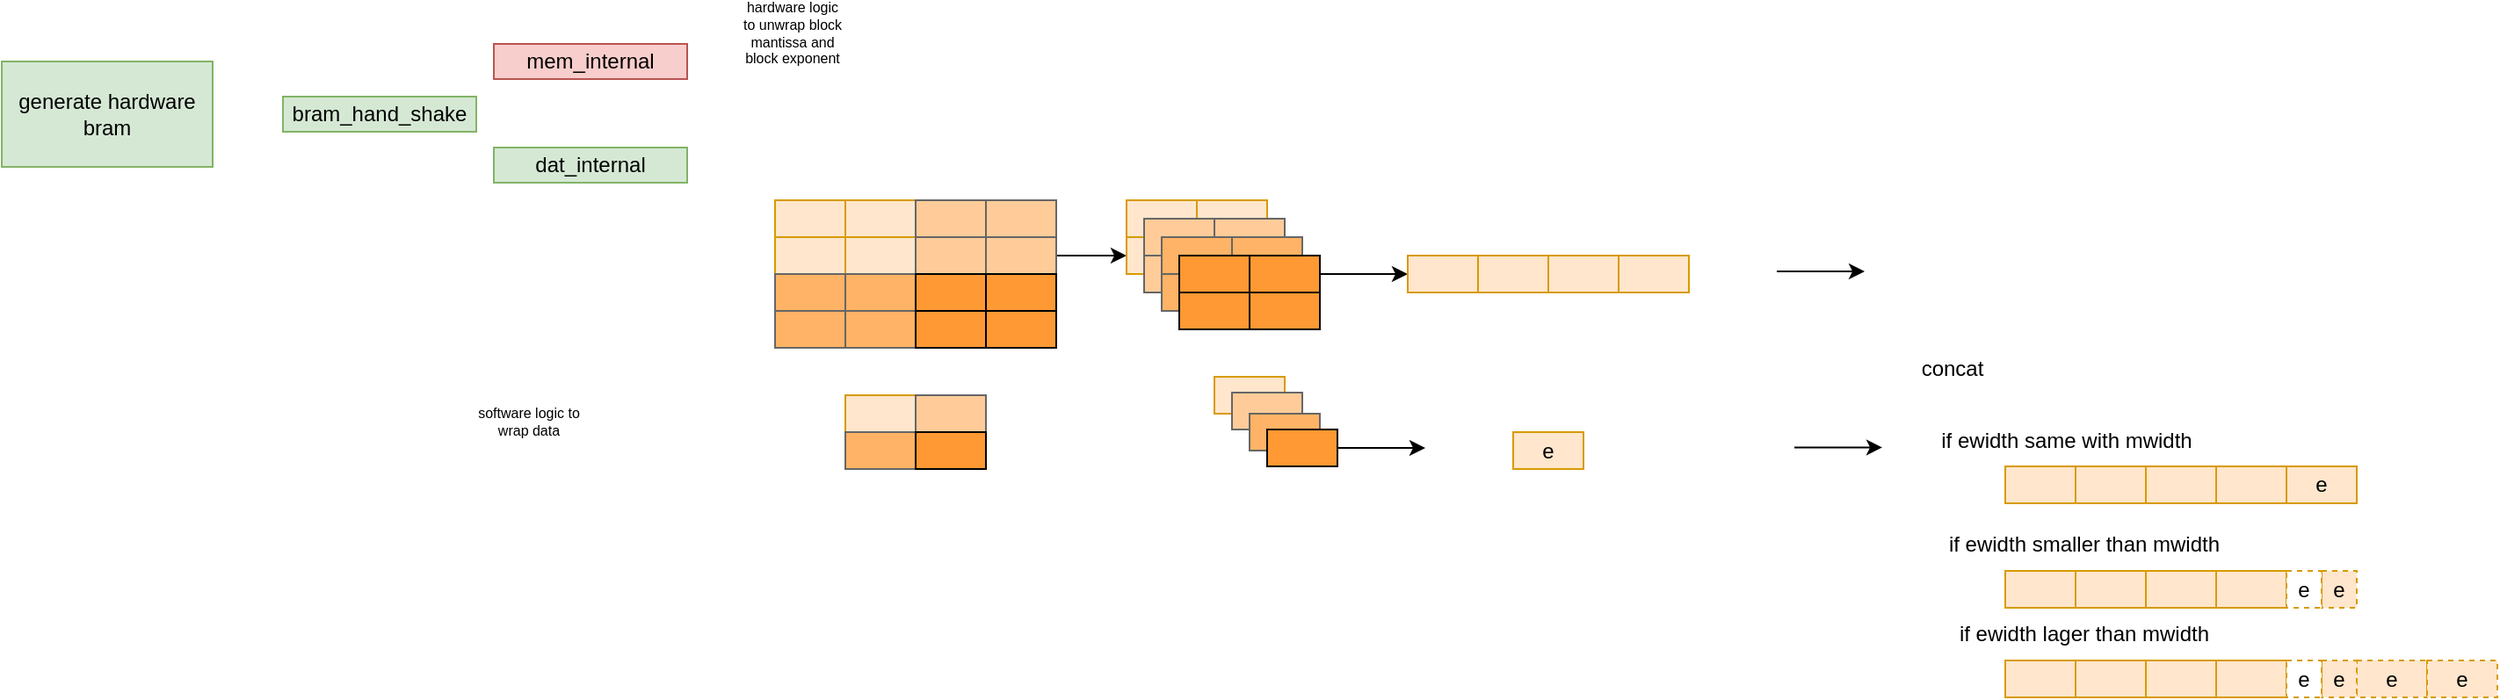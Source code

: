 <mxfile>
    <diagram id="D4CWsfblKbNNvnaIkpsd" name="Page-1">
        <mxGraphModel dx="408" dy="561" grid="1" gridSize="10" guides="1" tooltips="1" connect="1" arrows="1" fold="1" page="1" pageScale="1" pageWidth="827" pageHeight="1169" math="0" shadow="0">
            <root>
                <mxCell id="0"/>
                <mxCell id="1" parent="0"/>
                <mxCell id="30" value="generate hardware bram" style="rounded=0;whiteSpace=wrap;html=1;fillColor=#d5e8d4;strokeColor=#82b366;" parent="1" vertex="1">
                    <mxGeometry x="120" y="1200" width="120" height="60" as="geometry"/>
                </mxCell>
                <mxCell id="52" value="bram_hand_shake" style="rounded=0;whiteSpace=wrap;html=1;fillColor=#d5e8d4;strokeColor=#82b366;" parent="1" vertex="1">
                    <mxGeometry x="280" y="1220" width="110" height="20" as="geometry"/>
                </mxCell>
                <mxCell id="55" value="mem_internal" style="rounded=0;whiteSpace=wrap;html=1;fillColor=#f8cecc;strokeColor=#b85450;" parent="1" vertex="1">
                    <mxGeometry x="400" y="1190" width="110" height="20" as="geometry"/>
                </mxCell>
                <mxCell id="56" value="dat_internal" style="rounded=0;whiteSpace=wrap;html=1;fillColor=#d5e8d4;strokeColor=#82b366;" parent="1" vertex="1">
                    <mxGeometry x="400" y="1249" width="110" height="20" as="geometry"/>
                </mxCell>
                <mxCell id="59" value="software logic to wrap data" style="text;strokeColor=none;align=center;fillColor=none;html=1;verticalAlign=middle;whiteSpace=wrap;rounded=0;fontSize=8;fontColor=#000000;" parent="1" vertex="1">
                    <mxGeometry x="390" y="1390" width="60" height="30" as="geometry"/>
                </mxCell>
                <mxCell id="60" value="hardware logic to unwrap block mantissa and block exponent" style="text;strokeColor=none;align=center;fillColor=none;html=1;verticalAlign=middle;whiteSpace=wrap;rounded=0;fontSize=8;fontColor=#000000;" parent="1" vertex="1">
                    <mxGeometry x="540" y="1169" width="60" height="30" as="geometry"/>
                </mxCell>
                <mxCell id="101" value="" style="rounded=0;whiteSpace=wrap;html=1;fillColor=#FFE6CC;strokeColor=#d79b00;" parent="1" vertex="1">
                    <mxGeometry x="560" y="1279" width="40" height="21" as="geometry"/>
                </mxCell>
                <mxCell id="102" value="" style="rounded=0;whiteSpace=wrap;html=1;fillColor=#FFE6CC;strokeColor=#d79b00;" parent="1" vertex="1">
                    <mxGeometry x="560" y="1300" width="40" height="21" as="geometry"/>
                </mxCell>
                <mxCell id="103" value="" style="rounded=0;whiteSpace=wrap;html=1;fillColor=#FFB366;strokeColor=#666666;fontColor=#333333;" parent="1" vertex="1">
                    <mxGeometry x="560" y="1321" width="40" height="21" as="geometry"/>
                </mxCell>
                <mxCell id="104" value="" style="rounded=0;whiteSpace=wrap;html=1;fillColor=#FFB366;strokeColor=#666666;fontColor=#333333;" parent="1" vertex="1">
                    <mxGeometry x="560" y="1342" width="40" height="21" as="geometry"/>
                </mxCell>
                <mxCell id="105" value="" style="rounded=0;whiteSpace=wrap;html=1;fillColor=#FFCC99;strokeColor=#666666;fontColor=#333333;" parent="1" vertex="1">
                    <mxGeometry x="680" y="1279" width="40" height="21" as="geometry"/>
                </mxCell>
                <mxCell id="118" style="edgeStyle=none;html=1;" edge="1" parent="1" source="106">
                    <mxGeometry relative="1" as="geometry">
                        <mxPoint x="760" y="1310.5" as="targetPoint"/>
                    </mxGeometry>
                </mxCell>
                <mxCell id="106" value="" style="rounded=0;whiteSpace=wrap;html=1;fillColor=#FFCC99;strokeColor=#666666;fontColor=#333333;" parent="1" vertex="1">
                    <mxGeometry x="680" y="1300" width="40" height="21" as="geometry"/>
                </mxCell>
                <mxCell id="107" value="" style="rounded=0;whiteSpace=wrap;html=1;fillColor=#FF9933;strokeColor=#000000;" parent="1" vertex="1">
                    <mxGeometry x="680" y="1321" width="40" height="21" as="geometry"/>
                </mxCell>
                <mxCell id="108" value="" style="rounded=0;whiteSpace=wrap;html=1;fillColor=#FF9933;strokeColor=#000000;" parent="1" vertex="1">
                    <mxGeometry x="680" y="1342" width="40" height="21" as="geometry"/>
                </mxCell>
                <mxCell id="110" value="" style="rounded=0;whiteSpace=wrap;html=1;fillColor=#FFE6CC;strokeColor=#d79b00;" vertex="1" parent="1">
                    <mxGeometry x="600" y="1279" width="40" height="21" as="geometry"/>
                </mxCell>
                <mxCell id="111" value="" style="rounded=0;whiteSpace=wrap;html=1;fillColor=#FFE6CC;strokeColor=#d79b00;" vertex="1" parent="1">
                    <mxGeometry x="600" y="1300" width="40" height="21" as="geometry"/>
                </mxCell>
                <mxCell id="112" value="" style="rounded=0;whiteSpace=wrap;html=1;fillColor=#FFB366;strokeColor=#666666;fontColor=#333333;" vertex="1" parent="1">
                    <mxGeometry x="600" y="1321" width="40" height="21" as="geometry"/>
                </mxCell>
                <mxCell id="113" value="" style="rounded=0;whiteSpace=wrap;html=1;fillColor=#FFB366;strokeColor=#666666;fontColor=#333333;" vertex="1" parent="1">
                    <mxGeometry x="600" y="1342" width="40" height="21" as="geometry"/>
                </mxCell>
                <mxCell id="114" value="" style="rounded=0;whiteSpace=wrap;html=1;fillColor=#FFCC99;strokeColor=#666666;fontColor=#333333;" vertex="1" parent="1">
                    <mxGeometry x="640" y="1279" width="40" height="21" as="geometry"/>
                </mxCell>
                <mxCell id="115" value="" style="rounded=0;whiteSpace=wrap;html=1;fillColor=#FFCC99;strokeColor=#666666;fontColor=#333333;" vertex="1" parent="1">
                    <mxGeometry x="640" y="1300" width="40" height="21" as="geometry"/>
                </mxCell>
                <mxCell id="116" value="" style="rounded=0;whiteSpace=wrap;html=1;fillColor=#FF9933;strokeColor=#000000;" vertex="1" parent="1">
                    <mxGeometry x="640" y="1321" width="40" height="21" as="geometry"/>
                </mxCell>
                <mxCell id="117" value="" style="rounded=0;whiteSpace=wrap;html=1;fillColor=#FF9933;strokeColor=#000000;" vertex="1" parent="1">
                    <mxGeometry x="640" y="1342" width="40" height="21" as="geometry"/>
                </mxCell>
                <mxCell id="119" value="" style="rounded=0;whiteSpace=wrap;html=1;fillColor=#FFE6CC;strokeColor=#d79b00;" vertex="1" parent="1">
                    <mxGeometry x="760" y="1279" width="40" height="21" as="geometry"/>
                </mxCell>
                <mxCell id="120" value="" style="rounded=0;whiteSpace=wrap;html=1;fillColor=#FFE6CC;strokeColor=#d79b00;" vertex="1" parent="1">
                    <mxGeometry x="760" y="1300" width="40" height="21" as="geometry"/>
                </mxCell>
                <mxCell id="121" value="" style="rounded=0;whiteSpace=wrap;html=1;fillColor=#FFE6CC;strokeColor=#d79b00;" vertex="1" parent="1">
                    <mxGeometry x="800" y="1279" width="40" height="21" as="geometry"/>
                </mxCell>
                <mxCell id="122" value="" style="rounded=0;whiteSpace=wrap;html=1;fillColor=#FFE6CC;strokeColor=#d79b00;" vertex="1" parent="1">
                    <mxGeometry x="800" y="1300" width="40" height="21" as="geometry"/>
                </mxCell>
                <mxCell id="127" value="" style="rounded=0;whiteSpace=wrap;html=1;fillColor=#FFCC99;strokeColor=#666666;fontColor=#333333;" vertex="1" parent="1">
                    <mxGeometry x="810" y="1289.5" width="40" height="21" as="geometry"/>
                </mxCell>
                <mxCell id="128" value="" style="rounded=0;whiteSpace=wrap;html=1;fillColor=#FFCC99;strokeColor=#666666;fontColor=#333333;" vertex="1" parent="1">
                    <mxGeometry x="810" y="1310.5" width="40" height="21" as="geometry"/>
                </mxCell>
                <mxCell id="129" value="" style="rounded=0;whiteSpace=wrap;html=1;fillColor=#FFCC99;strokeColor=#666666;fontColor=#333333;" vertex="1" parent="1">
                    <mxGeometry x="770" y="1289.5" width="40" height="21" as="geometry"/>
                </mxCell>
                <mxCell id="130" value="" style="rounded=0;whiteSpace=wrap;html=1;fillColor=#FFCC99;strokeColor=#666666;fontColor=#333333;" vertex="1" parent="1">
                    <mxGeometry x="770" y="1310.5" width="40" height="21" as="geometry"/>
                </mxCell>
                <mxCell id="123" value="" style="rounded=0;whiteSpace=wrap;html=1;fillColor=#FFB366;strokeColor=#666666;fontColor=#333333;" vertex="1" parent="1">
                    <mxGeometry x="780" y="1300" width="40" height="21" as="geometry"/>
                </mxCell>
                <mxCell id="124" value="" style="rounded=0;whiteSpace=wrap;html=1;fillColor=#FFB366;strokeColor=#666666;fontColor=#333333;" vertex="1" parent="1">
                    <mxGeometry x="780" y="1321" width="40" height="21" as="geometry"/>
                </mxCell>
                <mxCell id="125" value="" style="rounded=0;whiteSpace=wrap;html=1;fillColor=#FFB366;strokeColor=#666666;fontColor=#333333;" vertex="1" parent="1">
                    <mxGeometry x="820" y="1300" width="40" height="21" as="geometry"/>
                </mxCell>
                <mxCell id="126" value="" style="rounded=0;whiteSpace=wrap;html=1;fillColor=#FFB366;strokeColor=#666666;fontColor=#333333;" vertex="1" parent="1">
                    <mxGeometry x="820" y="1321" width="40" height="21" as="geometry"/>
                </mxCell>
                <mxCell id="139" style="edgeStyle=none;html=1;" edge="1" parent="1" source="131">
                    <mxGeometry relative="1" as="geometry">
                        <mxPoint x="920" y="1321" as="targetPoint"/>
                    </mxGeometry>
                </mxCell>
                <mxCell id="131" value="" style="rounded=0;whiteSpace=wrap;html=1;fillColor=#FF9933;strokeColor=#000000;" vertex="1" parent="1">
                    <mxGeometry x="830" y="1310.5" width="40" height="21" as="geometry"/>
                </mxCell>
                <mxCell id="132" value="" style="rounded=0;whiteSpace=wrap;html=1;fillColor=#FF9933;strokeColor=#000000;" vertex="1" parent="1">
                    <mxGeometry x="830" y="1331.5" width="40" height="21" as="geometry"/>
                </mxCell>
                <mxCell id="133" value="" style="rounded=0;whiteSpace=wrap;html=1;fillColor=#FF9933;strokeColor=#000000;" vertex="1" parent="1">
                    <mxGeometry x="790" y="1310.5" width="40" height="21" as="geometry"/>
                </mxCell>
                <mxCell id="134" value="" style="rounded=0;whiteSpace=wrap;html=1;fillColor=#FF9933;strokeColor=#000000;" vertex="1" parent="1">
                    <mxGeometry x="790" y="1331.5" width="40" height="21" as="geometry"/>
                </mxCell>
                <mxCell id="140" value="" style="rounded=0;whiteSpace=wrap;html=1;fillColor=#FFE6CC;strokeColor=#d79b00;" vertex="1" parent="1">
                    <mxGeometry x="920" y="1310.5" width="40" height="21" as="geometry"/>
                </mxCell>
                <mxCell id="141" value="" style="rounded=0;whiteSpace=wrap;html=1;fillColor=#FFE6CC;strokeColor=#d79b00;" vertex="1" parent="1">
                    <mxGeometry x="960" y="1310.5" width="40" height="21" as="geometry"/>
                </mxCell>
                <mxCell id="148" style="edgeStyle=none;html=1;" edge="1" parent="1">
                    <mxGeometry relative="1" as="geometry">
                        <mxPoint x="1180" y="1319.5" as="targetPoint"/>
                        <mxPoint x="1130" y="1319.5" as="sourcePoint"/>
                    </mxGeometry>
                </mxCell>
                <mxCell id="151" value="" style="rounded=0;whiteSpace=wrap;html=1;fillColor=#FFE6CC;strokeColor=#d79b00;" vertex="1" parent="1">
                    <mxGeometry x="810" y="1379.5" width="40" height="21" as="geometry"/>
                </mxCell>
                <mxCell id="154" value="" style="rounded=0;whiteSpace=wrap;html=1;fillColor=#FFCC99;strokeColor=#666666;fontColor=#333333;" vertex="1" parent="1">
                    <mxGeometry x="820" y="1388.5" width="40" height="21" as="geometry"/>
                </mxCell>
                <mxCell id="155" value="" style="rounded=0;whiteSpace=wrap;html=1;fillColor=#FFB366;strokeColor=#666666;fontColor=#333333;" vertex="1" parent="1">
                    <mxGeometry x="830" y="1400.5" width="40" height="21" as="geometry"/>
                </mxCell>
                <mxCell id="156" value="" style="rounded=0;whiteSpace=wrap;html=1;fillColor=#FF9933;strokeColor=#000000;" vertex="1" parent="1">
                    <mxGeometry x="840" y="1409.5" width="40" height="21" as="geometry"/>
                </mxCell>
                <mxCell id="157" value="" style="rounded=0;whiteSpace=wrap;html=1;fillColor=#FFE6CC;strokeColor=#d79b00;" vertex="1" parent="1">
                    <mxGeometry x="600" y="1390" width="40" height="21" as="geometry"/>
                </mxCell>
                <mxCell id="158" value="" style="rounded=0;whiteSpace=wrap;html=1;fillColor=#FFCC99;strokeColor=#666666;fontColor=#333333;" vertex="1" parent="1">
                    <mxGeometry x="640" y="1390" width="40" height="21" as="geometry"/>
                </mxCell>
                <mxCell id="159" value="" style="rounded=0;whiteSpace=wrap;html=1;fillColor=#FFB366;strokeColor=#666666;fontColor=#333333;" vertex="1" parent="1">
                    <mxGeometry x="600" y="1411" width="40" height="21" as="geometry"/>
                </mxCell>
                <mxCell id="160" value="" style="rounded=0;whiteSpace=wrap;html=1;fillColor=#FF9933;strokeColor=#000000;" vertex="1" parent="1">
                    <mxGeometry x="640" y="1411" width="40" height="21" as="geometry"/>
                </mxCell>
                <mxCell id="161" style="edgeStyle=none;html=1;" edge="1" parent="1">
                    <mxGeometry relative="1" as="geometry">
                        <mxPoint x="930" y="1420.0" as="targetPoint"/>
                        <mxPoint x="880" y="1420.0" as="sourcePoint"/>
                    </mxGeometry>
                </mxCell>
                <mxCell id="162" value="e" style="rounded=0;whiteSpace=wrap;html=1;fillColor=#FFE6CC;strokeColor=#d79b00;" vertex="1" parent="1">
                    <mxGeometry x="980" y="1411" width="40" height="21" as="geometry"/>
                </mxCell>
                <mxCell id="168" value="" style="rounded=0;whiteSpace=wrap;html=1;fillColor=#FFE6CC;strokeColor=#d79b00;" vertex="1" parent="1">
                    <mxGeometry x="1040" y="1310.5" width="40" height="21" as="geometry"/>
                </mxCell>
                <mxCell id="169" value="" style="rounded=0;whiteSpace=wrap;html=1;fillColor=#FFE6CC;strokeColor=#d79b00;" vertex="1" parent="1">
                    <mxGeometry x="1000" y="1310.5" width="40" height="21" as="geometry"/>
                </mxCell>
                <mxCell id="170" value="concat" style="text;strokeColor=none;align=center;fillColor=none;html=1;verticalAlign=middle;whiteSpace=wrap;rounded=0;" vertex="1" parent="1">
                    <mxGeometry x="1200" y="1360" width="60" height="30" as="geometry"/>
                </mxCell>
                <mxCell id="171" style="edgeStyle=none;html=1;" edge="1" parent="1">
                    <mxGeometry relative="1" as="geometry">
                        <mxPoint x="1190" y="1419.71" as="targetPoint"/>
                        <mxPoint x="1140" y="1419.71" as="sourcePoint"/>
                    </mxGeometry>
                </mxCell>
                <mxCell id="172" value="" style="rounded=0;whiteSpace=wrap;html=1;fillColor=#FFE6CC;strokeColor=#d79b00;" vertex="1" parent="1">
                    <mxGeometry x="1260" y="1430.5" width="40" height="21" as="geometry"/>
                </mxCell>
                <mxCell id="173" value="" style="rounded=0;whiteSpace=wrap;html=1;fillColor=#FFE6CC;strokeColor=#d79b00;" vertex="1" parent="1">
                    <mxGeometry x="1300" y="1430.5" width="40" height="21" as="geometry"/>
                </mxCell>
                <mxCell id="174" value="e" style="rounded=0;whiteSpace=wrap;html=1;fillColor=#FFE6CC;strokeColor=#d79b00;" vertex="1" parent="1">
                    <mxGeometry x="1420" y="1430.5" width="40" height="21" as="geometry"/>
                </mxCell>
                <mxCell id="175" value="" style="rounded=0;whiteSpace=wrap;html=1;fillColor=#FFE6CC;strokeColor=#d79b00;" vertex="1" parent="1">
                    <mxGeometry x="1380" y="1430.5" width="40" height="21" as="geometry"/>
                </mxCell>
                <mxCell id="176" value="" style="rounded=0;whiteSpace=wrap;html=1;fillColor=#FFE6CC;strokeColor=#d79b00;" vertex="1" parent="1">
                    <mxGeometry x="1340" y="1430.5" width="40" height="21" as="geometry"/>
                </mxCell>
                <mxCell id="177" value="if ewidth same with mwidth" style="text;strokeColor=none;align=center;fillColor=none;html=1;verticalAlign=middle;whiteSpace=wrap;rounded=0;" vertex="1" parent="1">
                    <mxGeometry x="1220" y="1400.5" width="150" height="30" as="geometry"/>
                </mxCell>
                <mxCell id="178" value="" style="rounded=0;whiteSpace=wrap;html=1;fillColor=#FFE6CC;strokeColor=#d79b00;" vertex="1" parent="1">
                    <mxGeometry x="1260" y="1490" width="40" height="21" as="geometry"/>
                </mxCell>
                <mxCell id="179" value="" style="rounded=0;whiteSpace=wrap;html=1;fillColor=#FFE6CC;strokeColor=#d79b00;" vertex="1" parent="1">
                    <mxGeometry x="1300" y="1490" width="40" height="21" as="geometry"/>
                </mxCell>
                <mxCell id="180" value="e" style="rounded=0;whiteSpace=wrap;html=1;fillColor=#FFE6CC;strokeColor=#D79B00;dashed=1;" vertex="1" parent="1">
                    <mxGeometry x="1440" y="1490" width="20" height="21" as="geometry"/>
                </mxCell>
                <mxCell id="181" value="" style="rounded=0;whiteSpace=wrap;html=1;fillColor=#FFE6CC;strokeColor=#d79b00;" vertex="1" parent="1">
                    <mxGeometry x="1380" y="1490" width="40" height="21" as="geometry"/>
                </mxCell>
                <mxCell id="182" value="" style="rounded=0;whiteSpace=wrap;html=1;fillColor=#FFE6CC;strokeColor=#d79b00;" vertex="1" parent="1">
                    <mxGeometry x="1340" y="1490" width="40" height="21" as="geometry"/>
                </mxCell>
                <mxCell id="183" value="if ewidth smaller than mwidth" style="text;strokeColor=none;align=center;fillColor=none;html=1;verticalAlign=middle;whiteSpace=wrap;rounded=0;" vertex="1" parent="1">
                    <mxGeometry x="1200" y="1460" width="210" height="30" as="geometry"/>
                </mxCell>
                <mxCell id="185" value="e" style="rounded=0;whiteSpace=wrap;html=1;strokeColor=#D79B00;dashed=1;" vertex="1" parent="1">
                    <mxGeometry x="1420" y="1490" width="20" height="21" as="geometry"/>
                </mxCell>
                <mxCell id="186" value="if ewidth lager than mwidth" style="text;strokeColor=none;align=center;fillColor=none;html=1;verticalAlign=middle;whiteSpace=wrap;rounded=0;" vertex="1" parent="1">
                    <mxGeometry x="1200" y="1511" width="210" height="30" as="geometry"/>
                </mxCell>
                <mxCell id="187" value="" style="rounded=0;whiteSpace=wrap;html=1;fillColor=#FFE6CC;strokeColor=#d79b00;" vertex="1" parent="1">
                    <mxGeometry x="1260" y="1541" width="40" height="21" as="geometry"/>
                </mxCell>
                <mxCell id="188" value="" style="rounded=0;whiteSpace=wrap;html=1;fillColor=#FFE6CC;strokeColor=#d79b00;" vertex="1" parent="1">
                    <mxGeometry x="1300" y="1541" width="40" height="21" as="geometry"/>
                </mxCell>
                <mxCell id="189" value="e" style="rounded=0;whiteSpace=wrap;html=1;fillColor=#FFE6CC;strokeColor=#D79B00;dashed=1;" vertex="1" parent="1">
                    <mxGeometry x="1460" y="1541" width="40" height="21" as="geometry"/>
                </mxCell>
                <mxCell id="190" value="" style="rounded=0;whiteSpace=wrap;html=1;fillColor=#FFE6CC;strokeColor=#d79b00;" vertex="1" parent="1">
                    <mxGeometry x="1380" y="1541" width="40" height="21" as="geometry"/>
                </mxCell>
                <mxCell id="191" value="" style="rounded=0;whiteSpace=wrap;html=1;fillColor=#FFE6CC;strokeColor=#d79b00;" vertex="1" parent="1">
                    <mxGeometry x="1340" y="1541" width="40" height="21" as="geometry"/>
                </mxCell>
                <mxCell id="193" value="e" style="rounded=0;whiteSpace=wrap;html=1;fillColor=#FFE6CC;strokeColor=#D79B00;dashed=1;" vertex="1" parent="1">
                    <mxGeometry x="1440" y="1541" width="20" height="21" as="geometry"/>
                </mxCell>
                <mxCell id="194" value="e" style="rounded=0;whiteSpace=wrap;html=1;fillColor=#FFE6CC;strokeColor=#D79B00;dashed=1;" vertex="1" parent="1">
                    <mxGeometry x="1500" y="1541" width="40" height="21" as="geometry"/>
                </mxCell>
                <mxCell id="195" value="e" style="rounded=0;whiteSpace=wrap;html=1;strokeColor=#D79B00;dashed=1;" vertex="1" parent="1">
                    <mxGeometry x="1420" y="1541" width="20" height="21" as="geometry"/>
                </mxCell>
            </root>
        </mxGraphModel>
    </diagram>
</mxfile>